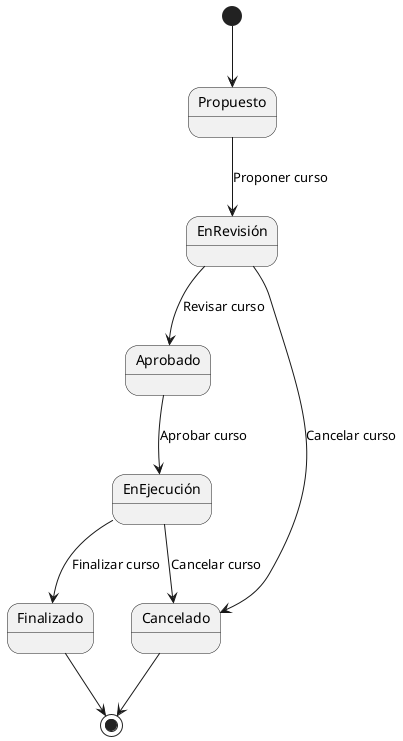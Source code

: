@startuml
[*] --> Propuesto
Propuesto --> EnRevisión : Proponer curso
EnRevisión --> Aprobado : Revisar curso
EnRevisión --> Cancelado : Cancelar curso
Aprobado --> EnEjecución : Aprobar curso
EnEjecución --> Finalizado : Finalizar curso
EnEjecución --> Cancelado : Cancelar curso
Finalizado --> [*]
Cancelado --> [*]
@enduml